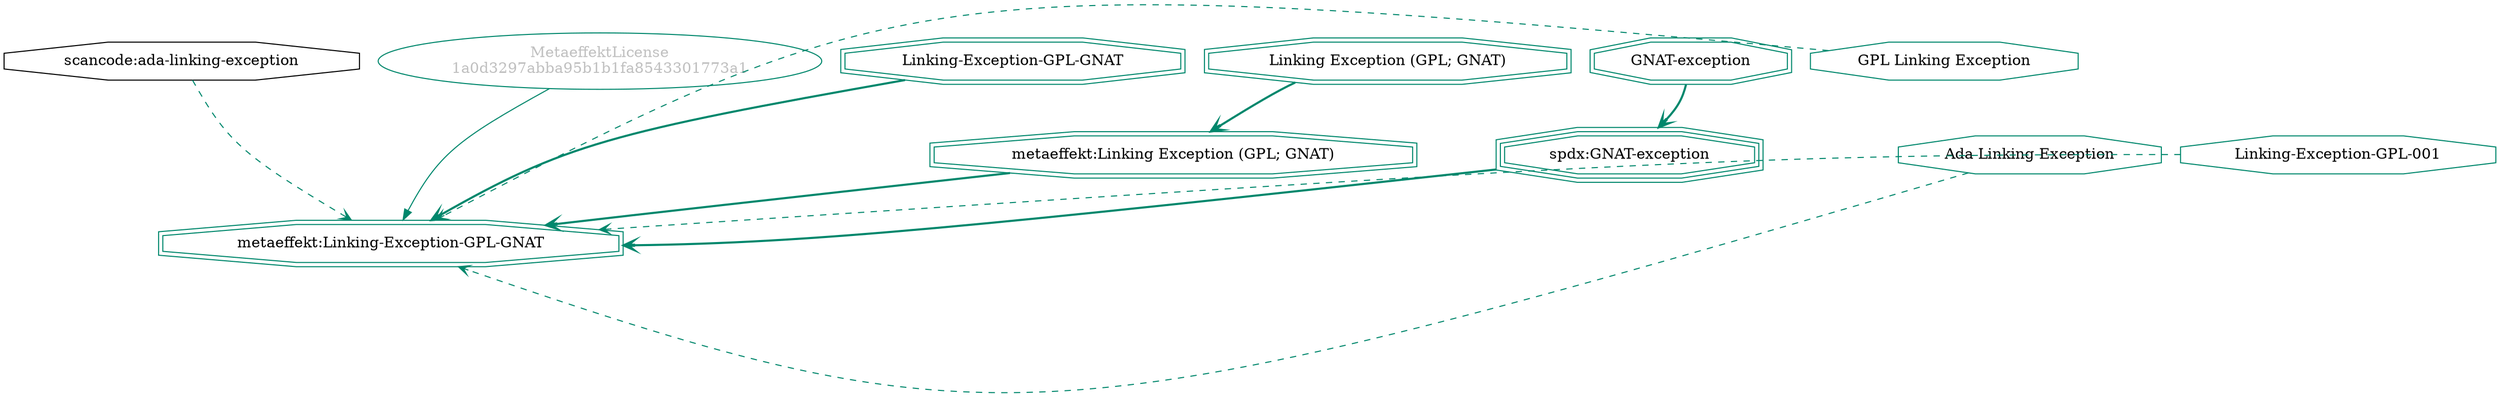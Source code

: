 strict digraph {
    node [shape=box];
    graph [splines=curved];
    11166 [label="scancode:ada-linking-exception"
          ,shape=octagon];
    44443 [label="MetaeffektLicense\n1a0d3297abba95b1b1fa8543301773a1"
          ,fontcolor=gray
          ,color="#00876c"
          ,fillcolor="beige;1"
          ,shape=ellipse];
    44444 [label="metaeffekt:Linking-Exception-GPL-GNAT"
          ,color="#00876c"
          ,shape=doubleoctagon];
    44445 [label="Linking-Exception-GPL-GNAT"
          ,color="#00876c"
          ,shape=doubleoctagon];
    44446 [label="metaeffekt:Linking Exception (GPL; GNAT)"
          ,color="#00876c"
          ,shape=doubleoctagon];
    44447 [label="Linking Exception (GPL; GNAT)"
          ,color="#00876c"
          ,shape=doubleoctagon];
    44448 [label="spdx:GNAT-exception"
          ,color="#00876c"
          ,shape=tripleoctagon];
    44449 [label="GNAT-exception"
          ,color="#00876c"
          ,shape=doubleoctagon];
    44450 [label="GPL Linking Exception"
          ,color="#00876c"
          ,shape=octagon];
    44451 [label="Ada Linking Exception"
          ,color="#00876c"
          ,shape=octagon];
    44452 [label="Linking-Exception-GPL-001"
          ,color="#00876c"
          ,shape=octagon];
    11166 -> 44444 [style=dashed
                   ,arrowhead=vee
                   ,weight=0.5
                   ,color="#00876c"];
    44443 -> 44444 [weight=0.5
                   ,color="#00876c"];
    44445 -> 44444 [style=bold
                   ,arrowhead=vee
                   ,weight=0.7
                   ,color="#00876c"];
    44446 -> 44444 [style=bold
                   ,arrowhead=vee
                   ,weight=0.7
                   ,color="#00876c"];
    44447 -> 44446 [style=bold
                   ,arrowhead=vee
                   ,weight=0.7
                   ,color="#00876c"];
    44448 -> 44444 [style=bold
                   ,arrowhead=vee
                   ,weight=0.7
                   ,color="#00876c"];
    44449 -> 44448 [style=bold
                   ,arrowhead=vee
                   ,weight=0.7
                   ,color="#00876c"];
    44450 -> 44444 [style=dashed
                   ,arrowhead=vee
                   ,weight=0.5
                   ,color="#00876c"];
    44451 -> 44444 [style=dashed
                   ,arrowhead=vee
                   ,weight=0.5
                   ,color="#00876c"];
    44452 -> 44444 [style=dashed
                   ,arrowhead=vee
                   ,weight=0.5
                   ,color="#00876c"];
}
